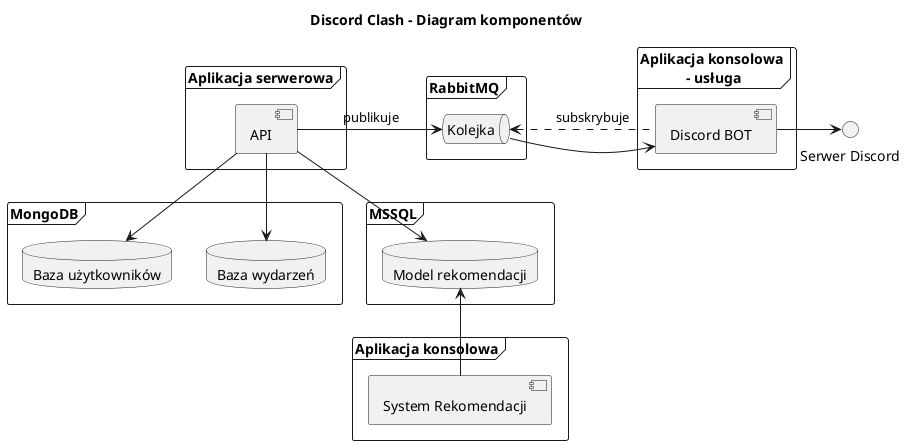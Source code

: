 @startuml
skinparam defaultFontName Muli

title **Discord Clash - Diagram komponentów**

frame "Aplikacja serwerowa" {
    [API]
}

frame "Aplikacja konsolowa" {
    [System Rekomendacji] as RS  
}

frame "MongoDB" {
    database "Baza użytkowników" as DB2
    database "Baza wydarzeń" as DB3
}

frame "MSSQL" {
    database "Model rekomendacji" as DB1
}

frame RabbitMQ as Rabbit {
    queue "Kolejka" as Q1
}

frame "Aplikacja konsolowa\n - usługa" {
    [Discord BOT] as BOT
}

() "Serwer Discord" as Channel

API -right-> Q1 : "\tpublikuje\t"
Q1 -right-> BOT : ""
Q1 <.right. BOT : "\tsubskrybuje\t"
BOT -right-> Channel : "\t"
RS -up-> DB1
API --> DB1
API --> DB2
API --> DB3

@enduml